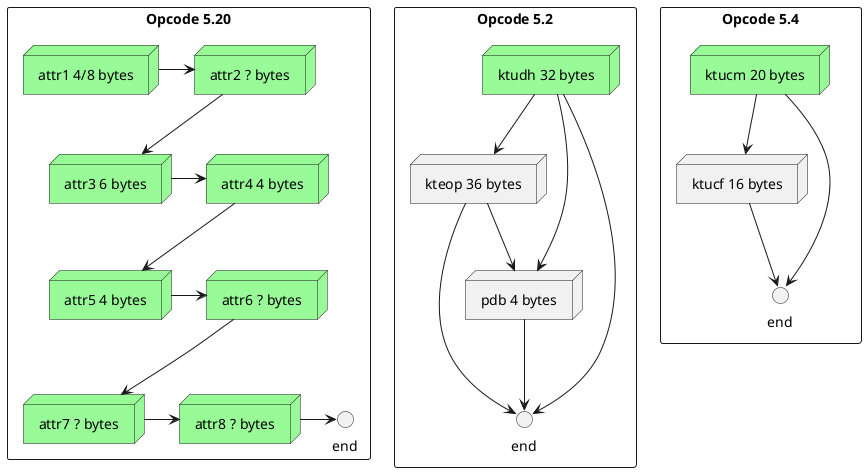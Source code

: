 @startuml OpCodes

rectangle "Opcode 5.2" as n1 {
    node "ktudh 32 bytes" as n11 #palegreen
    node "kteop 36 bytes" as n12
    node "pdb 4 bytes" as n13
    circle end as n24

    n11 --> n12
    n11 --> n13 
    n12 --> n13

    n11 --> n24
    n12 --> n24
    n13 --> n24
}

rectangle "Opcode 5.4" as n2 {
    node "ktucm 20 bytes" as n21 #palegreen
    node "ktucf 16 bytes" as n22
    circle end as n23

    n21 --> n22
    
    n21 --> n23
    n22 --> n23
}

rectangle "Opcode 5.20" as n3 {
    node "attr1 4/8 bytes" as n31 #palegreen
    node "attr2 ? bytes" as n32 #palegreen
    node "attr3 6 bytes" as n33 #palegreen
    node "attr4 4 bytes" as n34 #palegreen
    node "attr5 4 bytes" as n35 #palegreen
    node "attr6 ? bytes" as n36 #palegreen
    node "attr7 ? bytes" as n37 #palegreen
    node "attr8 ? bytes" as n38 #palegreen
    circle end as n39

    n31 -> n32
    n32 --> n33
    n33 -> n34
    n34 --> n35
    n35 -> n36
    n36 --> n37
    n37 -> n38
    n38 -> n39
}


@enduml
